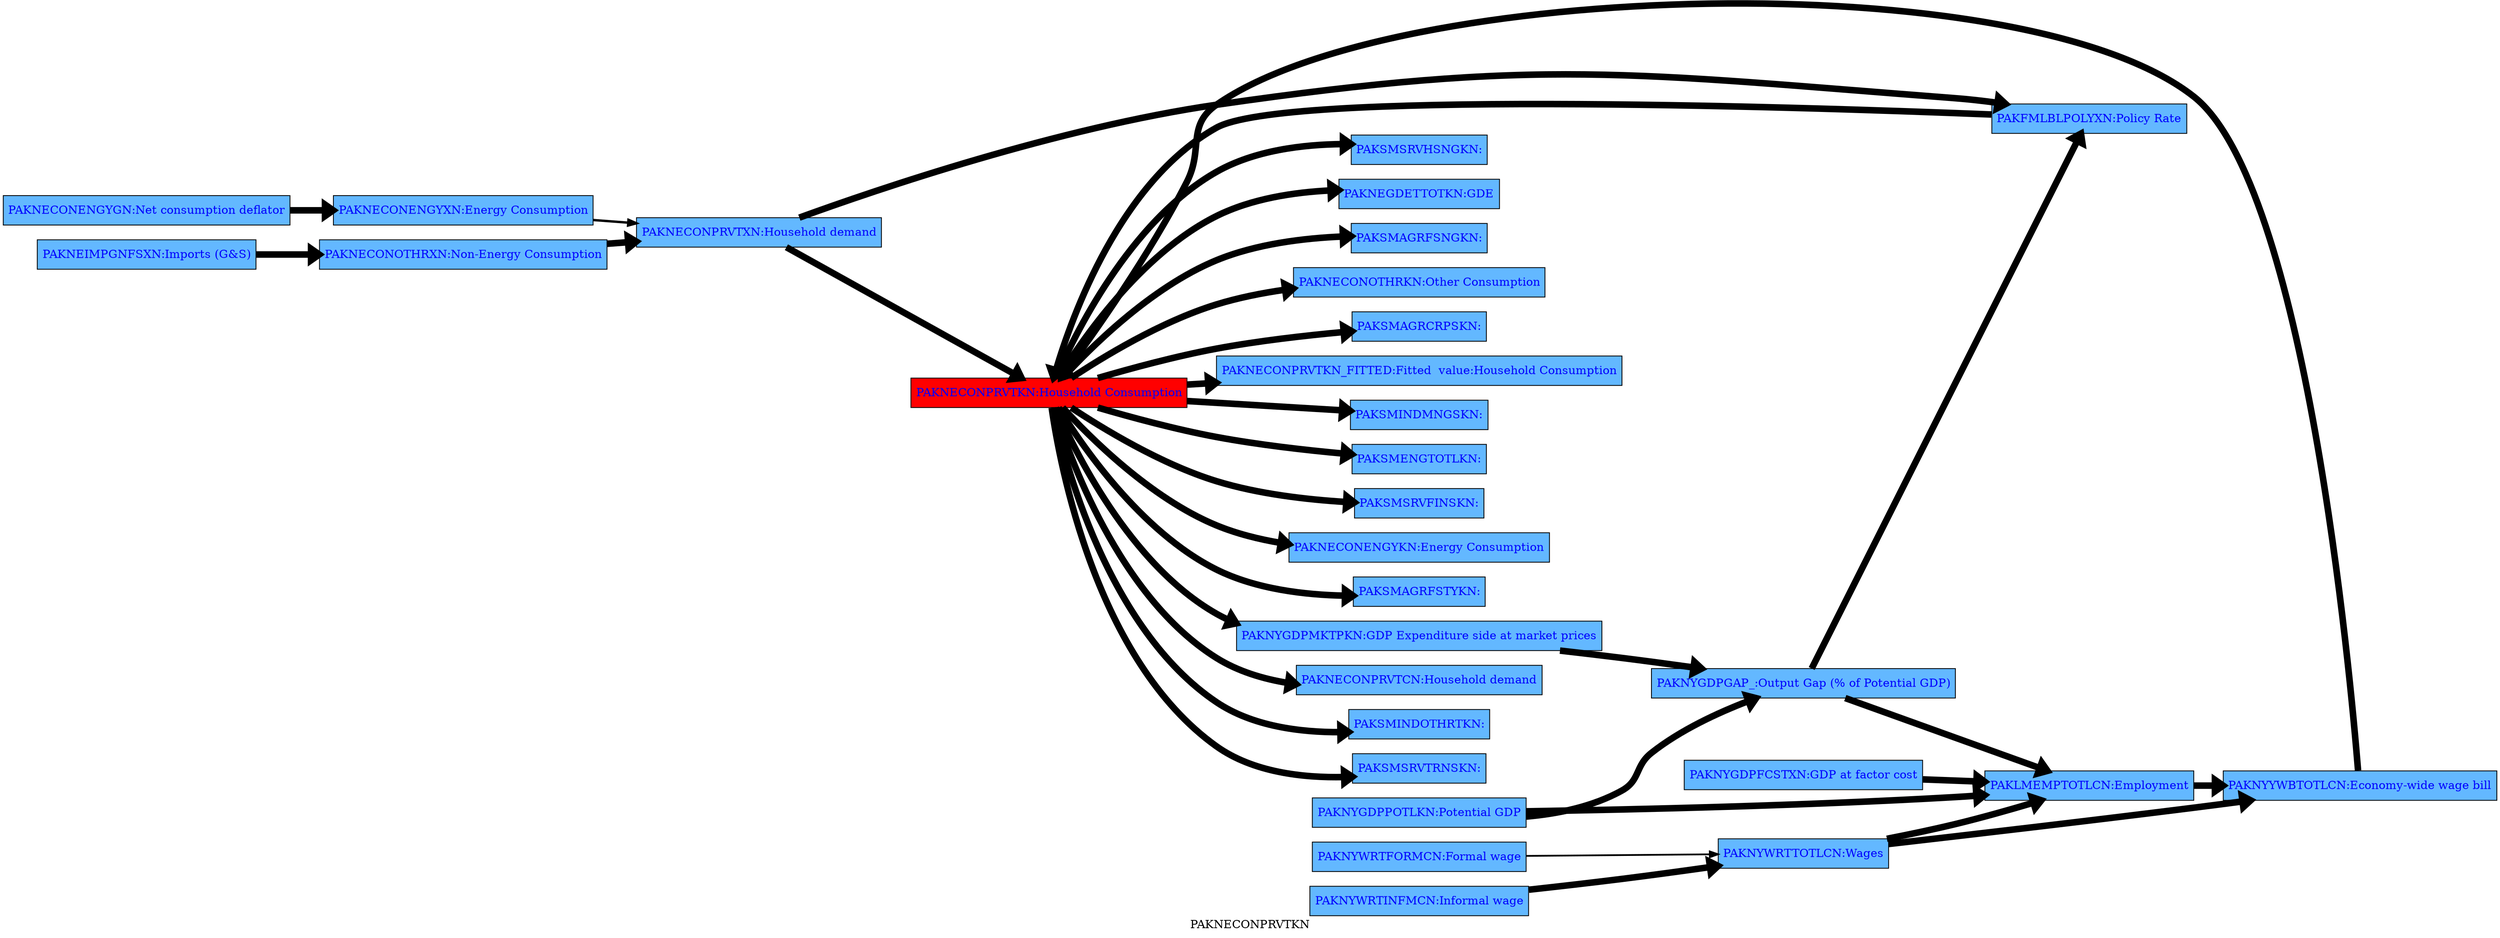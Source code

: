 digraph TD { rankdir ="LR" 
{node  [margin=0.025 fontcolor=blue style=filled ] 
 "PAKSMSRVHSNGKN" [ shape=box fillcolor= steelblue1 tooltip="PAKSMSRVHSNGKN&#10;FRML  &lt;&gt; PAKSMSRVHSNGKN = ((1+0.782809577554843)*(0.0647364660896117*PAKNECONPRVTKN+0*PAKNECONGOVTKN+0.00605333595533851*PAKNEGDIFTOTKN+0.03048358523237*PAKNEEXPGNFSKN+0*PAKNEGDISTKBKN)-0.0244768173208691*PAKNEIMPGNFSKN-0.0684093628903126*PAKNYTAXNINDKN-0)/(1+0.150771193398883) &#36;"  margin=0.025 fontcolor=blue style = filled  label=<<TABLE BORDER='0' CELLBORDER = '0' style = "filled"  > <TR><TD tooltip="PAKSMSRVHSNGKN&#10;FRML  &lt;&gt; PAKSMSRVHSNGKN = ((1+0.782809577554843)*(0.0647364660896117*PAKNECONPRVTKN+0*PAKNECONGOVTKN+0.00605333595533851*PAKNEGDIFTOTKN+0.03048358523237*PAKNEEXPGNFSKN+0*PAKNEGDISTKBKN)-0.0244768173208691*PAKNEIMPGNFSKN-0.0684093628903126*PAKNYTAXNINDKN-0)/(1+0.150771193398883) &#36;">PAKSMSRVHSNGKN:</TD></TR> </TABLE>> ]
"PAKNEGDETTOTKN" [ shape=box fillcolor= steelblue1 tooltip="GDE&#10;FRML  &lt;&gt; PAKNEGDETTOTKN = (PAKNECONPRVTKN+PAKNECONGOVTKN+PAKNEGDIFTOTKN+PAKNEGDISTKBKN+PAKNYGDPDISCKN) &#36;"  margin=0.025 fontcolor=blue style = filled  label=<<TABLE BORDER='0' CELLBORDER = '0' style = "filled"  > <TR><TD tooltip="GDE&#10;FRML  &lt;&gt; PAKNEGDETTOTKN = (PAKNECONPRVTKN+PAKNECONGOVTKN+PAKNEGDIFTOTKN+PAKNEGDISTKBKN+PAKNYGDPDISCKN) &#36;">PAKNEGDETTOTKN:GDE</TD></TR> </TABLE>> ]
"PAKNYWRTFORMCN" [ shape=box fillcolor= steelblue1 tooltip="Formal wage&#10;FRML &lt;Z,EXO&gt; PAKNYWRTFORMCN = (PAKNYWRTFORMCN(-1)*EXP(-PAKNYWRTFORMCN_A+ (-0.120164450250183-0.3*(LOG(PAKNYWRTFORMCN(-1))-LOG(PAKNYGDPFCSTXN(-1))-LOG(PAKNYGDPPOTLKN(-1)/PAKLMEMPSTRLCN(-1)))+0.2*((LOG(PAKNYWRTFORMCN(-1)))-(LOG(PAKNYWRTFORMCN(-2))))+(1-0.2)*(0.5*((LOG(PAKNYGDPFCSTXN(-1)))-(LOG(PAKNYGDPFCSTXN(-2))))+0.5*(PAKINFLEXPT/100)+((LOG(PAKNYGDPMKTPKN/PAKLMEMPSTRLCN))-(LOG(PAKNYGDPMKTPKN(-1)/PAKLMEMPSTRLCN(-1)))))-0.2*(PAKLMUNRTOTLCN-PAKLMUNRSTRLCN)/100+0.15233813938029*DURING_2000-0.183411483907703*DURING_2001) )) * (1-PAKNYWRTFORMCN_D)+ PAKNYWRTFORMCN_X*PAKNYWRTFORMCN_D  &#36;"  margin=0.025 fontcolor=blue style = filled  label=<<TABLE BORDER='0' CELLBORDER = '0' style = "filled"  > <TR><TD tooltip="Formal wage&#10;FRML &lt;Z,EXO&gt; PAKNYWRTFORMCN = (PAKNYWRTFORMCN(-1)*EXP(-PAKNYWRTFORMCN_A+ (-0.120164450250183-0.3*(LOG(PAKNYWRTFORMCN(-1))-LOG(PAKNYGDPFCSTXN(-1))-LOG(PAKNYGDPPOTLKN(-1)/PAKLMEMPSTRLCN(-1)))+0.2*((LOG(PAKNYWRTFORMCN(-1)))-(LOG(PAKNYWRTFORMCN(-2))))+(1-0.2)*(0.5*((LOG(PAKNYGDPFCSTXN(-1)))-(LOG(PAKNYGDPFCSTXN(-2))))+0.5*(PAKINFLEXPT/100)+((LOG(PAKNYGDPMKTPKN/PAKLMEMPSTRLCN))-(LOG(PAKNYGDPMKTPKN(-1)/PAKLMEMPSTRLCN(-1)))))-0.2*(PAKLMUNRTOTLCN-PAKLMUNRSTRLCN)/100+0.15233813938029*DURING_2000-0.183411483907703*DURING_2001) )) * (1-PAKNYWRTFORMCN_D)+ PAKNYWRTFORMCN_X*PAKNYWRTFORMCN_D  &#36;">PAKNYWRTFORMCN:Formal wage</TD></TR> </TABLE>> ]
"PAKNEIMPGNFSXN" [ shape=box fillcolor= steelblue1 tooltip="Imports (G&#38;S)&#10;FRML  &lt;&gt; PAKNEIMPGNFSXN = ((PAKNEIMPENGYSH**PAKCESENGYIMPT)*PAKNVENGNIMPXN**(1-PAKCESENGYIMPT)+(PAKNEIMPOTHRSH**PAKCESENGYIMPT)*PAKNEIMPGSNEXN**(1-PAKCESENGYIMPT))**(1/(1-PAKCESENGYIMPT)) &#36;"  margin=0.025 fontcolor=blue style = filled  label=<<TABLE BORDER='0' CELLBORDER = '0' style = "filled"  > <TR><TD tooltip="Imports (G&#38;S)&#10;FRML  &lt;&gt; PAKNEIMPGNFSXN = ((PAKNEIMPENGYSH**PAKCESENGYIMPT)*PAKNVENGNIMPXN**(1-PAKCESENGYIMPT)+(PAKNEIMPOTHRSH**PAKCESENGYIMPT)*PAKNEIMPGSNEXN**(1-PAKCESENGYIMPT))**(1/(1-PAKCESENGYIMPT)) &#36;">PAKNEIMPGNFSXN:Imports (G&#38;S)</TD></TR> </TABLE>> ]
"PAKSMAGRFSNGKN" [ shape=box fillcolor= steelblue1 tooltip="PAKSMAGRFSNGKN&#10;FRML  &lt;&gt; PAKSMAGRFSNGKN = ((1+1.92407325889309)*(0.00246195499563977*PAKNECONPRVTKN+0*PAKNECONGOVTKN+0*PAKNEGDIFTOTKN+0.00130433854799597*PAKNEEXPGNFSKN+0.00497657560072267*PAKNEGDISTKBKN)-1.14989260682794E-05*PAKNEIMPGNFSKN-2.46467171367829E-07*PAKNYTAXNINDKN-26993)/(1+0.506095544048804) &#36;"  margin=0.025 fontcolor=blue style = filled  label=<<TABLE BORDER='0' CELLBORDER = '0' style = "filled"  > <TR><TD tooltip="PAKSMAGRFSNGKN&#10;FRML  &lt;&gt; PAKSMAGRFSNGKN = ((1+1.92407325889309)*(0.00246195499563977*PAKNECONPRVTKN+0*PAKNECONGOVTKN+0*PAKNEGDIFTOTKN+0.00130433854799597*PAKNEEXPGNFSKN+0.00497657560072267*PAKNEGDISTKBKN)-1.14989260682794E-05*PAKNEIMPGNFSKN-2.46467171367829E-07*PAKNYTAXNINDKN-26993)/(1+0.506095544048804) &#36;">PAKSMAGRFSNGKN:</TD></TR> </TABLE>> ]
"PAKNECONOTHRKN" [ shape=box fillcolor= steelblue1 tooltip="Other Consumption&#10;FRML  &lt;&gt; PAKNECONOTHRKN = PAKNECONOTHRSH**(PAKCESENGYCON)*(PAKNECONPRVTKN*(PAKNECONPRVTXN/PAKNECONOTHRXN)**(PAKCESENGYCON)) &#36;"  margin=0.025 fontcolor=blue style = filled  label=<<TABLE BORDER='0' CELLBORDER = '0' style = "filled"  > <TR><TD tooltip="Other Consumption&#10;FRML  &lt;&gt; PAKNECONOTHRKN = PAKNECONOTHRSH**(PAKCESENGYCON)*(PAKNECONPRVTKN*(PAKNECONPRVTXN/PAKNECONOTHRXN)**(PAKCESENGYCON)) &#36;">PAKNECONOTHRKN:Other Consumption</TD></TR> </TABLE>> ]
"PAKSMAGRCRPSKN" [ shape=box fillcolor= steelblue1 tooltip="PAKSMAGRCRPSKN&#10;FRML  &lt;&gt; PAKSMAGRCRPSKN = ((1+2.09928590574241)*(0.144287620838506*PAKNECONPRVTKN+0*PAKNECONGOVTKN+0*PAKNEGDIFTOTKN+0.0572678299039023*PAKNEEXPGNFSKN+0.267381669083985*PAKNEGDISTKBKN)-0.0736247088197363*PAKNEIMPGNFSKN-0.0407034395686347*PAKNYTAXNINDKN-906311)/(1+0.396041694659877) &#36;"  margin=0.025 fontcolor=blue style = filled  label=<<TABLE BORDER='0' CELLBORDER = '0' style = "filled"  > <TR><TD tooltip="PAKSMAGRCRPSKN&#10;FRML  &lt;&gt; PAKSMAGRCRPSKN = ((1+2.09928590574241)*(0.144287620838506*PAKNECONPRVTKN+0*PAKNECONGOVTKN+0*PAKNEGDIFTOTKN+0.0572678299039023*PAKNEEXPGNFSKN+0.267381669083985*PAKNEGDISTKBKN)-0.0736247088197363*PAKNEIMPGNFSKN-0.0407034395686347*PAKNYTAXNINDKN-906311)/(1+0.396041694659877) &#36;">PAKSMAGRCRPSKN:</TD></TR> </TABLE>> ]
"PAKNECONPRVTKN_FITTED" [ shape=box fillcolor= steelblue1 tooltip="Fitted  value:Household Consumption&#10;FRML &lt;FIT&gt; PAKNECONPRVTKN_FITTED = PAKNECONPRVTKN(-1)*EXP( (-0.2*(LOG(PAKNECONPRVTKN(-1))-LOG((PAKNYYWBTOTLCN(-1)*(1-PAKGGREVDRCTXN(-1)/100))/PAKNECONPRVTXN(-1)))+1*((LOG((PAKNYYWBTOTLCN*(1-PAKGGREVDRCTXN/100))/PAKNECONPRVTXN))-(LOG((PAKNYYWBTOTLCN(-1)*(1-PAKGGREVDRCTXN(-1)/100))/PAKNECONPRVTXN(-1))))+0.0303228629698929+0.0163839011059956*DURING_2010-0.3*(PAKFMLBLPOLYXN/100-((LOG(PAKNECONPRVTXN))-(LOG(PAKNECONPRVTXN(-1)))))) ) &#36;"  margin=0.025 fontcolor=blue style = filled  label=<<TABLE BORDER='0' CELLBORDER = '0' style = "filled"  > <TR><TD tooltip="Fitted  value:Household Consumption&#10;FRML &lt;FIT&gt; PAKNECONPRVTKN_FITTED = PAKNECONPRVTKN(-1)*EXP( (-0.2*(LOG(PAKNECONPRVTKN(-1))-LOG((PAKNYYWBTOTLCN(-1)*(1-PAKGGREVDRCTXN(-1)/100))/PAKNECONPRVTXN(-1)))+1*((LOG((PAKNYYWBTOTLCN*(1-PAKGGREVDRCTXN/100))/PAKNECONPRVTXN))-(LOG((PAKNYYWBTOTLCN(-1)*(1-PAKGGREVDRCTXN(-1)/100))/PAKNECONPRVTXN(-1))))+0.0303228629698929+0.0163839011059956*DURING_2010-0.3*(PAKFMLBLPOLYXN/100-((LOG(PAKNECONPRVTXN))-(LOG(PAKNECONPRVTXN(-1)))))) ) &#36;">PAKNECONPRVTKN_FITTED:Fitted  value:Household Consumption</TD></TR> </TABLE>> ]
"PAKSMINDMNGSKN" [ shape=box fillcolor= steelblue1 tooltip="PAKSMINDMNGSKN&#10;FRML  &lt;&gt; PAKSMINDMNGSKN = ((1+6.96158341862144)*(0.0132800565666619*PAKNECONPRVTKN+0*PAKNECONGOVTKN+0*PAKNEGDIFTOTKN+0.00704674623894759*PAKNEEXPGNFSKN+0.024122890632682*PAKNEGDISTKBKN)-0.134221966110302*PAKNEIMPGNFSKN-0.500981557895139*PAKNYTAXNINDKN-123652.869264758)/(1+0.200800622280983) &#36;"  margin=0.025 fontcolor=blue style = filled  label=<<TABLE BORDER='0' CELLBORDER = '0' style = "filled"  > <TR><TD tooltip="PAKSMINDMNGSKN&#10;FRML  &lt;&gt; PAKSMINDMNGSKN = ((1+6.96158341862144)*(0.0132800565666619*PAKNECONPRVTKN+0*PAKNECONGOVTKN+0*PAKNEGDIFTOTKN+0.00704674623894759*PAKNEEXPGNFSKN+0.024122890632682*PAKNEGDISTKBKN)-0.134221966110302*PAKNEIMPGNFSKN-0.500981557895139*PAKNYTAXNINDKN-123652.869264758)/(1+0.200800622280983) &#36;">PAKSMINDMNGSKN:</TD></TR> </TABLE>> ]
"PAKSMENGTOTLKN" [ shape=box fillcolor= steelblue1 tooltip="PAKSMENGTOTLKN&#10;FRML  &lt;&gt; PAKSMENGTOTLKN = ((1+1.65868473220397)*(0.0775261497897936*PAKNECONPRVTKN+0*PAKNECONGOVTKN+0*PAKNEGDIFTOTKN+0.0217448978257548*PAKNEEXPGNFSKN+0.0458991644104248*PAKNEGDISTKBKN)-0.11894699850705*PAKNEIMPGNFSKN--0.50579180838529*PAKNYTAXNINDKN-0)/(1+5.65663938581514) &#36;"  margin=0.025 fontcolor=blue style = filled  label=<<TABLE BORDER='0' CELLBORDER = '0' style = "filled"  > <TR><TD tooltip="PAKSMENGTOTLKN&#10;FRML  &lt;&gt; PAKSMENGTOTLKN = ((1+1.65868473220397)*(0.0775261497897936*PAKNECONPRVTKN+0*PAKNECONGOVTKN+0*PAKNEGDIFTOTKN+0.0217448978257548*PAKNEEXPGNFSKN+0.0458991644104248*PAKNEGDISTKBKN)-0.11894699850705*PAKNEIMPGNFSKN--0.50579180838529*PAKNYTAXNINDKN-0)/(1+5.65663938581514) &#36;">PAKSMENGTOTLKN:</TD></TR> </TABLE>> ]
"PAKNYYWBTOTLCN" [ shape=box fillcolor= steelblue1 tooltip="Economy-wide wage bill&#10;FRML  &lt;&gt; PAKNYYWBTOTLCN = PAKNYWRTTOTLCN*PAKLMEMPTOTLCN &#36;"  margin=0.025 fontcolor=blue style = filled  label=<<TABLE BORDER='0' CELLBORDER = '0' style = "filled"  > <TR><TD tooltip="Economy-wide wage bill&#10;FRML  &lt;&gt; PAKNYYWBTOTLCN = PAKNYWRTTOTLCN*PAKLMEMPTOTLCN &#36;">PAKNYYWBTOTLCN:Economy-wide wage bill</TD></TR> </TABLE>> ]
"PAKNYGDPFCSTXN" [ shape=box fillcolor= steelblue1 tooltip="GDP at factor cost&#10;FRML &lt;Z,EXO&gt; PAKNYGDPFCSTXN = (PAKNYGDPFCSTXN(-1)*EXP(-PAKNYGDPFCSTXN_A+ (0.6*((LOG(PAKNYGDPFCSTXN(-1)))-(LOG(PAKNYGDPFCSTXN(-2))))+(1-0.6)*(0.7*PAKINFLEXPT/100+(1-0.7)*((LOG(PAKPSTAR(-1)))-(LOG(PAKPSTAR(-2)))))+0.25*PAKNYGDPGAP_/100+0.262461811660072*DURING_2000-0.205776950553378*DURING_2001) )) * (1-PAKNYGDPFCSTXN_D)+ PAKNYGDPFCSTXN_X*PAKNYGDPFCSTXN_D  &#36;"  margin=0.025 fontcolor=blue style = filled  label=<<TABLE BORDER='0' CELLBORDER = '0' style = "filled"  > <TR><TD tooltip="GDP at factor cost&#10;FRML &lt;Z,EXO&gt; PAKNYGDPFCSTXN = (PAKNYGDPFCSTXN(-1)*EXP(-PAKNYGDPFCSTXN_A+ (0.6*((LOG(PAKNYGDPFCSTXN(-1)))-(LOG(PAKNYGDPFCSTXN(-2))))+(1-0.6)*(0.7*PAKINFLEXPT/100+(1-0.7)*((LOG(PAKPSTAR(-1)))-(LOG(PAKPSTAR(-2)))))+0.25*PAKNYGDPGAP_/100+0.262461811660072*DURING_2000-0.205776950553378*DURING_2001) )) * (1-PAKNYGDPFCSTXN_D)+ PAKNYGDPFCSTXN_X*PAKNYGDPFCSTXN_D  &#36;">PAKNYGDPFCSTXN:GDP at factor cost</TD></TR> </TABLE>> ]
"PAKFMLBLPOLYXN" [ shape=box fillcolor= steelblue1 tooltip="Policy Rate&#10;FRML &lt;Z,EXO&gt; PAKFMLBLPOLYXN = (-100*PAKFMLBLPOLYXN_A+100* (0.905129162122953*PAKFMLBLPOLYXN(-1)/100+(1-0.905129162122953)*(PAKMPPOLNATRXN/100+1.2*(((LOG(PAKNECONPRVTXN))-(LOG(PAKNECONPRVTXN(-1))))-PAKINFLEXPT/100)+0.5*PAKNYGDPGAP_/100)) ) * (1-PAKFMLBLPOLYXN_D)+ PAKFMLBLPOLYXN_X*PAKFMLBLPOLYXN_D  &#36;"  margin=0.025 fontcolor=blue style = filled  label=<<TABLE BORDER='0' CELLBORDER = '0' style = "filled"  > <TR><TD tooltip="Policy Rate&#10;FRML &lt;Z,EXO&gt; PAKFMLBLPOLYXN = (-100*PAKFMLBLPOLYXN_A+100* (0.905129162122953*PAKFMLBLPOLYXN(-1)/100+(1-0.905129162122953)*(PAKMPPOLNATRXN/100+1.2*(((LOG(PAKNECONPRVTXN))-(LOG(PAKNECONPRVTXN(-1))))-PAKINFLEXPT/100)+0.5*PAKNYGDPGAP_/100)) ) * (1-PAKFMLBLPOLYXN_D)+ PAKFMLBLPOLYXN_X*PAKFMLBLPOLYXN_D  &#36;">PAKFMLBLPOLYXN:Policy Rate</TD></TR> </TABLE>> ]
"PAKNECONENGYXN" [ shape=box fillcolor= steelblue1 tooltip="Energy Consumption&#10;FRML &lt;Z,EXO&gt; PAKNECONENGYXN = (PAKNECONENGYXN(-1)*EXP(-PAKNECONENGYXN_A+ (((LOG(PAKNECONENGYGN))-(LOG(PAKNECONENGYGN(-1))))+0.0550557534575806*DUMH) )) * (1-PAKNECONENGYXN_D)+ PAKNECONENGYXN_X*PAKNECONENGYXN_D  &#36;"  margin=0.025 fontcolor=blue style = filled  label=<<TABLE BORDER='0' CELLBORDER = '0' style = "filled"  > <TR><TD tooltip="Energy Consumption&#10;FRML &lt;Z,EXO&gt; PAKNECONENGYXN = (PAKNECONENGYXN(-1)*EXP(-PAKNECONENGYXN_A+ (((LOG(PAKNECONENGYGN))-(LOG(PAKNECONENGYGN(-1))))+0.0550557534575806*DUMH) )) * (1-PAKNECONENGYXN_D)+ PAKNECONENGYXN_X*PAKNECONENGYXN_D  &#36;">PAKNECONENGYXN:Energy Consumption</TD></TR> </TABLE>> ]
"PAKNECONOTHRXN" [ shape=box fillcolor= steelblue1 tooltip="Non-Energy Consumption&#10;FRML &lt;Z,EXO&gt; PAKNECONOTHRXN = (PAKNECONOTHRXN(-1)*EXP(-PAKNECONOTHRXN_A+ (0.598859116610832*((LOG(PAKNYGDPFCSTXN))-(LOG(PAKNYGDPFCSTXN(-1))))+((PAKGGREVGNFSXN/100)-(PAKGGREVGNFSXN(-1)/100))+(1-0.598859116610832)*((LOG(PAKNEIMPGNFSXN))-(LOG(PAKNEIMPGNFSXN(-1))))+0.2*PAKNYGDPGAP_/100) )) * (1-PAKNECONOTHRXN_D)+ PAKNECONOTHRXN_X*PAKNECONOTHRXN_D  &#36;"  margin=0.025 fontcolor=blue style = filled  label=<<TABLE BORDER='0' CELLBORDER = '0' style = "filled"  > <TR><TD tooltip="Non-Energy Consumption&#10;FRML &lt;Z,EXO&gt; PAKNECONOTHRXN = (PAKNECONOTHRXN(-1)*EXP(-PAKNECONOTHRXN_A+ (0.598859116610832*((LOG(PAKNYGDPFCSTXN))-(LOG(PAKNYGDPFCSTXN(-1))))+((PAKGGREVGNFSXN/100)-(PAKGGREVGNFSXN(-1)/100))+(1-0.598859116610832)*((LOG(PAKNEIMPGNFSXN))-(LOG(PAKNEIMPGNFSXN(-1))))+0.2*PAKNYGDPGAP_/100) )) * (1-PAKNECONOTHRXN_D)+ PAKNECONOTHRXN_X*PAKNECONOTHRXN_D  &#36;">PAKNECONOTHRXN:Non-Energy Consumption</TD></TR> </TABLE>> ]
"PAKNECONPRVTKN" [ shape=box fillcolor= red tooltip="Household Consumption&#10;FRML &lt;Z,EXO&gt; PAKNECONPRVTKN = (PAKNECONPRVTKN(-1)*EXP(-PAKNECONPRVTKN_A+ (-0.2*(LOG(PAKNECONPRVTKN(-1))-LOG((PAKNYYWBTOTLCN(-1)*(1-PAKGGREVDRCTXN(-1)/100))/PAKNECONPRVTXN(-1)))+1*((LOG((PAKNYYWBTOTLCN*(1-PAKGGREVDRCTXN/100))/PAKNECONPRVTXN))-(LOG((PAKNYYWBTOTLCN(-1)*(1-PAKGGREVDRCTXN(-1)/100))/PAKNECONPRVTXN(-1))))+0.0303228629698929+0.0163839011059956*DURING_2010-0.3*(PAKFMLBLPOLYXN/100-((LOG(PAKNECONPRVTXN))-(LOG(PAKNECONPRVTXN(-1)))))) )) * (1-PAKNECONPRVTKN_D)+ PAKNECONPRVTKN_X*PAKNECONPRVTKN_D  &#36;"  margin=0.025 fontcolor=blue style = filled  label=<<TABLE BORDER='0' CELLBORDER = '0' style = "filled"  > <TR><TD tooltip="Household Consumption&#10;FRML &lt;Z,EXO&gt; PAKNECONPRVTKN = (PAKNECONPRVTKN(-1)*EXP(-PAKNECONPRVTKN_A+ (-0.2*(LOG(PAKNECONPRVTKN(-1))-LOG((PAKNYYWBTOTLCN(-1)*(1-PAKGGREVDRCTXN(-1)/100))/PAKNECONPRVTXN(-1)))+1*((LOG((PAKNYYWBTOTLCN*(1-PAKGGREVDRCTXN/100))/PAKNECONPRVTXN))-(LOG((PAKNYYWBTOTLCN(-1)*(1-PAKGGREVDRCTXN(-1)/100))/PAKNECONPRVTXN(-1))))+0.0303228629698929+0.0163839011059956*DURING_2010-0.3*(PAKFMLBLPOLYXN/100-((LOG(PAKNECONPRVTXN))-(LOG(PAKNECONPRVTXN(-1)))))) )) * (1-PAKNECONPRVTKN_D)+ PAKNECONPRVTKN_X*PAKNECONPRVTKN_D  &#36;">PAKNECONPRVTKN:Household Consumption</TD></TR> </TABLE>> ]
"PAKSMSRVFINSKN" [ shape=box fillcolor= steelblue1 tooltip="PAKSMSRVFINSKN&#10;FRML  &lt;&gt; PAKSMSRVFINSKN = ((1+1.04148314760779)*(0.0520379651885469*PAKNECONPRVTKN+0*PAKNECONGOVTKN+0*PAKNEGDIFTOTKN+0.00879145012359898*PAKNEEXPGNFSKN+0*PAKNEGDISTKBKN)-0.00594416979264236*PAKNEIMPGNFSKN-0.000103762679145856*PAKNYTAXNINDKN-0)/(1+0.24687745523084) &#36;"  margin=0.025 fontcolor=blue style = filled  label=<<TABLE BORDER='0' CELLBORDER = '0' style = "filled"  > <TR><TD tooltip="PAKSMSRVFINSKN&#10;FRML  &lt;&gt; PAKSMSRVFINSKN = ((1+1.04148314760779)*(0.0520379651885469*PAKNECONPRVTKN+0*PAKNECONGOVTKN+0*PAKNEGDIFTOTKN+0.00879145012359898*PAKNEEXPGNFSKN+0*PAKNEGDISTKBKN)-0.00594416979264236*PAKNEIMPGNFSKN-0.000103762679145856*PAKNYTAXNINDKN-0)/(1+0.24687745523084) &#36;">PAKSMSRVFINSKN:</TD></TR> </TABLE>> ]
"PAKNYWRTINFMCN" [ shape=box fillcolor= steelblue1 tooltip="Informal wage&#10;FRML &lt;Z,EXO&gt; PAKNYWRTINFMCN = (PAKNYWRTINFMCN(-1)*EXP(-PAKNYWRTINFMCN_A+ (-0.122614247140616-0.3*(LOG(PAKNYWRTINFMCN(-1))-LOG(PAKNYGDPFCSTXN(-1))-LOG(PAKNYGDPPOTLKN(-1)/PAKLMEMPSTRLCN(-1)))+0.2*((LOG(PAKNYWRTINFMCN(-1)))-(LOG(PAKNYWRTINFMCN(-2))))+(1-0.2)*(0.5*((LOG(PAKNYGDPFCSTXN(-1)))-(LOG(PAKNYGDPFCSTXN(-2))))+0.5*(PAKINFLEXPT/100)+((LOG(PAKNYGDPMKTPKN/PAKLMEMPSTRLCN))-(LOG(PAKNYGDPMKTPKN(-1)/PAKLMEMPSTRLCN(-1)))))-0.2*(PAKLMUNRTOTLCN-PAKLMUNRSTRLCN)/100+0.15347529018182*DURING_2000-0.183372342445734*DURING_2001) )) * (1-PAKNYWRTINFMCN_D)+ PAKNYWRTINFMCN_X*PAKNYWRTINFMCN_D  &#36;"  margin=0.025 fontcolor=blue style = filled  label=<<TABLE BORDER='0' CELLBORDER = '0' style = "filled"  > <TR><TD tooltip="Informal wage&#10;FRML &lt;Z,EXO&gt; PAKNYWRTINFMCN = (PAKNYWRTINFMCN(-1)*EXP(-PAKNYWRTINFMCN_A+ (-0.122614247140616-0.3*(LOG(PAKNYWRTINFMCN(-1))-LOG(PAKNYGDPFCSTXN(-1))-LOG(PAKNYGDPPOTLKN(-1)/PAKLMEMPSTRLCN(-1)))+0.2*((LOG(PAKNYWRTINFMCN(-1)))-(LOG(PAKNYWRTINFMCN(-2))))+(1-0.2)*(0.5*((LOG(PAKNYGDPFCSTXN(-1)))-(LOG(PAKNYGDPFCSTXN(-2))))+0.5*(PAKINFLEXPT/100)+((LOG(PAKNYGDPMKTPKN/PAKLMEMPSTRLCN))-(LOG(PAKNYGDPMKTPKN(-1)/PAKLMEMPSTRLCN(-1)))))-0.2*(PAKLMUNRTOTLCN-PAKLMUNRSTRLCN)/100+0.15347529018182*DURING_2000-0.183372342445734*DURING_2001) )) * (1-PAKNYWRTINFMCN_D)+ PAKNYWRTINFMCN_X*PAKNYWRTINFMCN_D  &#36;">PAKNYWRTINFMCN:Informal wage</TD></TR> </TABLE>> ]
"PAKNECONENGYKN" [ shape=box fillcolor= steelblue1 tooltip="Energy Consumption&#10;FRML  &lt;&gt; PAKNECONENGYKN = PAKNECONENGYSH**(PAKCESENGYCON)*(PAKNECONPRVTKN*(PAKNECONPRVTXN/PAKNECONENGYXN)**(PAKCESENGYCON)) &#36;"  margin=0.025 fontcolor=blue style = filled  label=<<TABLE BORDER='0' CELLBORDER = '0' style = "filled"  > <TR><TD tooltip="Energy Consumption&#10;FRML  &lt;&gt; PAKNECONENGYKN = PAKNECONENGYSH**(PAKCESENGYCON)*(PAKNECONPRVTKN*(PAKNECONPRVTXN/PAKNECONENGYXN)**(PAKCESENGYCON)) &#36;">PAKNECONENGYKN:Energy Consumption</TD></TR> </TABLE>> ]
"PAKNYGDPGAP_" [ shape=box fillcolor= steelblue1 tooltip="Output Gap (% of Potential GDP)&#10;FRML  &lt;&gt; PAKNYGDPGAP_ = ((PAKNYGDPMKTPKN/PAKNYGDPPOTLKN-1)*100) &#36;"  margin=0.025 fontcolor=blue style = filled  label=<<TABLE BORDER='0' CELLBORDER = '0' style = "filled"  > <TR><TD tooltip="Output Gap (% of Potential GDP)&#10;FRML  &lt;&gt; PAKNYGDPGAP_ = ((PAKNYGDPMKTPKN/PAKNYGDPPOTLKN-1)*100) &#36;">PAKNYGDPGAP_:Output Gap (% of Potential GDP)</TD></TR> </TABLE>> ]
"PAKSMAGRFSTYKN" [ shape=box fillcolor= steelblue1 tooltip="PAKSMAGRFSTYKN&#10;FRML  &lt;&gt; PAKSMAGRFSTYKN = ((1+0.195965019358753)*(0.010131919293849*PAKNECONPRVTKN+0*PAKNECONGOVTKN+0*PAKNEGDIFTOTKN+0.000136733767007103*PAKNEEXPGNFSKN+0.0199955288980741*PAKNEGDISTKBKN)-0.00076829563200478*PAKNEIMPGNFSKN-0.00172030587371022*PAKNYTAXNINDKN-65421)/(1+0.319587584852584) &#36;"  margin=0.025 fontcolor=blue style = filled  label=<<TABLE BORDER='0' CELLBORDER = '0' style = "filled"  > <TR><TD tooltip="PAKSMAGRFSTYKN&#10;FRML  &lt;&gt; PAKSMAGRFSTYKN = ((1+0.195965019358753)*(0.010131919293849*PAKNECONPRVTKN+0*PAKNECONGOVTKN+0*PAKNEGDIFTOTKN+0.000136733767007103*PAKNEEXPGNFSKN+0.0199955288980741*PAKNEGDISTKBKN)-0.00076829563200478*PAKNEIMPGNFSKN-0.00172030587371022*PAKNYTAXNINDKN-65421)/(1+0.319587584852584) &#36;">PAKSMAGRFSTYKN:</TD></TR> </TABLE>> ]
"PAKNYGDPMKTPKN" [ shape=box fillcolor= steelblue1 tooltip="GDP Expenditure side at market prices&#10;FRML  &lt;&gt; PAKNYGDPMKTPKN = PAKNECONPRVTKN+PAKNECONGOVTKN+PAKNEGDIFTOTKN+PAKNEGDISTKBKN+PAKNEEXPGNFSKN-PAKNEIMPGNFSKN+PAKNYGDPDISCKN+PAKADAP*PAKDISPREPKN &#36;"  margin=0.025 fontcolor=blue style = filled  label=<<TABLE BORDER='0' CELLBORDER = '0' style = "filled"  > <TR><TD tooltip="GDP Expenditure side at market prices&#10;FRML  &lt;&gt; PAKNYGDPMKTPKN = PAKNECONPRVTKN+PAKNECONGOVTKN+PAKNEGDIFTOTKN+PAKNEGDISTKBKN+PAKNEEXPGNFSKN-PAKNEIMPGNFSKN+PAKNYGDPDISCKN+PAKADAP*PAKDISPREPKN &#36;">PAKNYGDPMKTPKN:GDP Expenditure side at market prices</TD></TR> </TABLE>> ]
"PAKNECONPRVTCN" [ shape=box fillcolor= steelblue1 tooltip="Household demand&#10;FRML  &lt;&gt; PAKNECONPRVTCN = PAKNECONPRVTKN*PAKNECONPRVTXN &#36;"  margin=0.025 fontcolor=blue style = filled  label=<<TABLE BORDER='0' CELLBORDER = '0' style = "filled"  > <TR><TD tooltip="Household demand&#10;FRML  &lt;&gt; PAKNECONPRVTCN = PAKNECONPRVTKN*PAKNECONPRVTXN &#36;">PAKNECONPRVTCN:Household demand</TD></TR> </TABLE>> ]
"PAKNYWRTTOTLCN" [ shape=box fillcolor= steelblue1 tooltip="Wages&#10;FRML  &lt;&gt; PAKNYWRTTOTLCN = (PAKNYWBINFMSH**PAKINFCES*(PAKNYWRTINFMCN)**(1-PAKINFCES)+PAKNYWBFORMSH**PAKINFCES*(PAKNYWRTFORMCN*(1+PAKGGREVDRCTXN/100))**(1-PAKINFCES))**(1/(1-PAKINFCES)) &#36;"  margin=0.025 fontcolor=blue style = filled  label=<<TABLE BORDER='0' CELLBORDER = '0' style = "filled"  > <TR><TD tooltip="Wages&#10;FRML  &lt;&gt; PAKNYWRTTOTLCN = (PAKNYWBINFMSH**PAKINFCES*(PAKNYWRTINFMCN)**(1-PAKINFCES)+PAKNYWBFORMSH**PAKINFCES*(PAKNYWRTFORMCN*(1+PAKGGREVDRCTXN/100))**(1-PAKINFCES))**(1/(1-PAKINFCES)) &#36;">PAKNYWRTTOTLCN:Wages</TD></TR> </TABLE>> ]
"PAKSMINDOTHRTKN" [ shape=box fillcolor= steelblue1 tooltip="PAKSMINDOTHRTKN&#10;FRML  &lt;&gt; PAKSMINDOTHRTKN = ((1+0.483473985412524)*(0.40172973397176*PAKNECONPRVTKN+0*PAKNECONGOVTKN+0.560459287907094*PAKNEGDIFTOTKN+0.719299486591763*PAKNEEXPGNFSKN+0.620970563578771*PAKNEGDISTKBKN)-0.606734386430279*PAKNEIMPGNFSKN-0.866045585295928*PAKNYTAXNINDKN-2983275.63714814)/(1+2.46379868577176) &#36;"  margin=0.025 fontcolor=blue style = filled  label=<<TABLE BORDER='0' CELLBORDER = '0' style = "filled"  > <TR><TD tooltip="PAKSMINDOTHRTKN&#10;FRML  &lt;&gt; PAKSMINDOTHRTKN = ((1+0.483473985412524)*(0.40172973397176*PAKNECONPRVTKN+0*PAKNECONGOVTKN+0.560459287907094*PAKNEGDIFTOTKN+0.719299486591763*PAKNEEXPGNFSKN+0.620970563578771*PAKNEGDISTKBKN)-0.606734386430279*PAKNEIMPGNFSKN-0.866045585295928*PAKNYTAXNINDKN-2983275.63714814)/(1+2.46379868577176) &#36;">PAKSMINDOTHRTKN:</TD></TR> </TABLE>> ]
"PAKSMSRVTRNSKN" [ shape=box fillcolor= steelblue1 tooltip="PAKSMSRVTRNSKN&#10;FRML  &lt;&gt; PAKSMSRVTRNSKN = ((1+0.301074862860981)*(0.204687752761289*PAKNECONPRVTKN+0*PAKNECONGOVTKN+0*PAKNEGDIFTOTKN+0.0551862611209703*PAKNEEXPGNFSKN+0*PAKNEGDISTKBKN)--0.0392641863572605*PAKNEIMPGNFSKN-0.0174996684619017*PAKNYTAXNINDKN-0)/(1+1.11680986862739) &#36;"  margin=0.025 fontcolor=blue style = filled  label=<<TABLE BORDER='0' CELLBORDER = '0' style = "filled"  > <TR><TD tooltip="PAKSMSRVTRNSKN&#10;FRML  &lt;&gt; PAKSMSRVTRNSKN = ((1+0.301074862860981)*(0.204687752761289*PAKNECONPRVTKN+0*PAKNECONGOVTKN+0*PAKNEGDIFTOTKN+0.0551862611209703*PAKNEEXPGNFSKN+0*PAKNEGDISTKBKN)--0.0392641863572605*PAKNEIMPGNFSKN-0.0174996684619017*PAKNYTAXNINDKN-0)/(1+1.11680986862739) &#36;">PAKSMSRVTRNSKN:</TD></TR> </TABLE>> ]
"PAKNYGDPPOTLKN" [ shape=box fillcolor= steelblue1 tooltip="Potential GDP&#10;FRML  &lt;&gt; PAKNYGDPPOTLKN = PAKNYGDPTFP*(PAKLMEMPSTRLCN**PAKNYYWBTOTLCN_)*(PAKNEGDIKSTKKN(-1)**(1-PAKNYYWBTOTLCN_)) &#36;"  margin=0.025 fontcolor=blue style = filled  label=<<TABLE BORDER='0' CELLBORDER = '0' style = "filled"  > <TR><TD tooltip="Potential GDP&#10;FRML  &lt;&gt; PAKNYGDPPOTLKN = PAKNYGDPTFP*(PAKLMEMPSTRLCN**PAKNYYWBTOTLCN_)*(PAKNEGDIKSTKKN(-1)**(1-PAKNYYWBTOTLCN_)) &#36;">PAKNYGDPPOTLKN:Potential GDP</TD></TR> </TABLE>> ]
"PAKNECONENGYGN" [ shape=box fillcolor= steelblue1 tooltip="Net consumption deflator&#10;FRML  &lt;&gt; PAKNECONENGYGN = (PAKNVCOLPRODSH**(PAKCESENGYPROD)*(PAKNVCOLPRODGN)**(1-PAKCESENGYPROD)+PAKNVGASPRODSH**(PAKCESENGYPROD)*(PAKNVGASPRODGN)**(1-PAKCESENGYPROD)+PAKNVOILPRODSH**(PAKCESENGYPROD)*(PAKNVOILPRODGN)**(1-PAKCESENGYPROD)+PAKNVRENPRODSH**(PAKCESENGYPROD)*(PAKNVRENPRODXN)**(1-PAKCESENGYPROD))**(1/(1-PAKCESENGYPROD)) &#36;"  margin=0.025 fontcolor=blue style = filled  label=<<TABLE BORDER='0' CELLBORDER = '0' style = "filled"  > <TR><TD tooltip="Net consumption deflator&#10;FRML  &lt;&gt; PAKNECONENGYGN = (PAKNVCOLPRODSH**(PAKCESENGYPROD)*(PAKNVCOLPRODGN)**(1-PAKCESENGYPROD)+PAKNVGASPRODSH**(PAKCESENGYPROD)*(PAKNVGASPRODGN)**(1-PAKCESENGYPROD)+PAKNVOILPRODSH**(PAKCESENGYPROD)*(PAKNVOILPRODGN)**(1-PAKCESENGYPROD)+PAKNVRENPRODSH**(PAKCESENGYPROD)*(PAKNVRENPRODXN)**(1-PAKCESENGYPROD))**(1/(1-PAKCESENGYPROD)) &#36;">PAKNECONENGYGN:Net consumption deflator</TD></TR> </TABLE>> ]
"PAKLMEMPTOTLCN" [ shape=box fillcolor= steelblue1 tooltip="Employment&#10;FRML &lt;Z,EXO&gt; PAKLMEMPTOTLCN = (PAKLMEMPTOTLCN(-1)*EXP(-PAKLMEMPTOTLCN_A+ (-0.345624644563667*(LOG(PAKLMEMPTOTLCN(-1))-LOG(PAKLMEMPSTRLCN(-1)))-0.1*(((LOG(PAKNYWRTTOTLCN/PAKNYGDPFCSTXN))-(LOG(PAKNYWRTTOTLCN(-1)/PAKNYGDPFCSTXN(-1))))-((LOG(PAKNYGDPPOTLKN/PAKLMEMPSTRLCN))-(LOG(PAKNYGDPPOTLKN(-1)/PAKLMEMPSTRLCN(-1)))))-0.0011790007645121+((LOG(PAKLMEMPSTRLCN))-(LOG(PAKLMEMPSTRLCN(-1))))+0.175412878170024*PAKNYGDPGAP_/100+0.0369790799942338*DURING_2010) )) * (1-PAKLMEMPTOTLCN_D)+ PAKLMEMPTOTLCN_X*PAKLMEMPTOTLCN_D  &#36;"  margin=0.025 fontcolor=blue style = filled  label=<<TABLE BORDER='0' CELLBORDER = '0' style = "filled"  > <TR><TD tooltip="Employment&#10;FRML &lt;Z,EXO&gt; PAKLMEMPTOTLCN = (PAKLMEMPTOTLCN(-1)*EXP(-PAKLMEMPTOTLCN_A+ (-0.345624644563667*(LOG(PAKLMEMPTOTLCN(-1))-LOG(PAKLMEMPSTRLCN(-1)))-0.1*(((LOG(PAKNYWRTTOTLCN/PAKNYGDPFCSTXN))-(LOG(PAKNYWRTTOTLCN(-1)/PAKNYGDPFCSTXN(-1))))-((LOG(PAKNYGDPPOTLKN/PAKLMEMPSTRLCN))-(LOG(PAKNYGDPPOTLKN(-1)/PAKLMEMPSTRLCN(-1)))))-0.0011790007645121+((LOG(PAKLMEMPSTRLCN))-(LOG(PAKLMEMPSTRLCN(-1))))+0.175412878170024*PAKNYGDPGAP_/100+0.0369790799942338*DURING_2010) )) * (1-PAKLMEMPTOTLCN_D)+ PAKLMEMPTOTLCN_X*PAKLMEMPTOTLCN_D  &#36;">PAKLMEMPTOTLCN:Employment</TD></TR> </TABLE>> ]
"PAKNECONPRVTXN" [ shape=box fillcolor= steelblue1 tooltip="Household demand&#10;FRML  &lt;&gt; PAKNECONPRVTXN = ((PAKNECONENGYSH**PAKCESENGYCON)*PAKNECONENGYXN**(1-PAKCESENGYCON)+(PAKNECONOTHRSH**PAKCESENGYCON)*PAKNECONOTHRXN**(1-PAKCESENGYCON))**(1/(1-PAKCESENGYCON)) &#36;"  margin=0.025 fontcolor=blue style = filled  label=<<TABLE BORDER='0' CELLBORDER = '0' style = "filled"  > <TR><TD tooltip="Household demand&#10;FRML  &lt;&gt; PAKNECONPRVTXN = ((PAKNECONENGYSH**PAKCESENGYCON)*PAKNECONENGYXN**(1-PAKCESENGYCON)+(PAKNECONOTHRSH**PAKCESENGYCON)*PAKNECONOTHRXN**(1-PAKCESENGYCON))**(1/(1-PAKCESENGYCON)) &#36;">PAKNECONPRVTXN:Household demand</TD></TR> </TABLE>> ] 
} 
"PAKFMLBLPOLYXN" -> "PAKNECONPRVTKN" [ style = filled tooltip=" PAKFMLBLPOLYXN -> PAKNECONPRVTKN Min. att. -160%  max: 20%" href="bogus" penwidth = 8.0 ]
"PAKNYYWBTOTLCN" -> "PAKNECONPRVTKN" [ style = filled tooltip=" PAKNYYWBTOTLCN -> PAKNECONPRVTKN Min. att. -594%  max: 5821%" href="bogus" penwidth = 8.0 ]
"PAKNECONPRVTKN" -> "PAKSMAGRCRPSKN" [ style = filled tooltip=" PAKNECONPRVTKN -> PAKSMAGRCRPSKN Min. att. -25%  max: 208%" href="bogus" penwidth = 8.0 ]
"PAKNECONPRVTKN" -> "PAKSMINDMNGSKN" [ style = filled tooltip=" PAKNECONPRVTKN -> PAKSMINDMNGSKN Min. att. -1229%  max: 1716%" href="bogus" penwidth = 8.0 ]
"PAKNECONENGYXN" -> "PAKNECONPRVTXN" [ style = filled tooltip=" PAKNECONENGYXN -> PAKNECONPRVTXN Min. att. 1%  max: 29%" href="bogus" penwidth = 2.909797979180783 ]
"PAKNECONPRVTKN" -> "PAKNECONOTHRKN" [ style = filled tooltip=" PAKNECONPRVTKN -> PAKNECONOTHRKN Min. att. -12063%  max: 323%" href="bogus" penwidth = 8.0 ]
"PAKNYWRTINFMCN" -> "PAKNYWRTTOTLCN" [ style = filled tooltip=" PAKNYWRTINFMCN -> PAKNYWRTTOTLCN Min. att. 79%  max: 80%" href="bogus" penwidth = 7.953849273245881 ]
"PAKNECONPRVTKN" -> "PAKSMAGRFSNGKN" [ style = filled tooltip=" PAKNECONPRVTKN -> PAKSMAGRFSNGKN Min. att. -29%  max: 170%" href="bogus" penwidth = 8.0 ]
"PAKNYGDPPOTLKN" -> "PAKLMEMPTOTLCN" [ style = filled tooltip=" PAKNYGDPPOTLKN -> PAKLMEMPTOTLCN Min. att. -92%  max: 605%" href="bogus" penwidth = 8.0 ]
"PAKNYGDPMKTPKN" -> "PAKNYGDPGAP_" [ style = filled tooltip=" PAKNYGDPMKTPKN -> PAKNYGDPGAP_ Min. att. -78553%  max: 128142%" href="bogus" penwidth = 8.0 ]
"PAKNECONPRVTXN" -> "PAKFMLBLPOLYXN" [ style = filled tooltip=" PAKNECONPRVTXN -> PAKFMLBLPOLYXN Min. att. -94%  max: 1462%" href="bogus" penwidth = 8.0 ]
"PAKNECONPRVTKN" -> "PAKNECONPRVTCN" [ style = filled tooltip=" PAKNECONPRVTKN -> PAKNECONPRVTCN Min. att. -720%  max: 6450%" href="bogus" penwidth = 8.0 ]
"PAKNYWRTFORMCN" -> "PAKNYWRTTOTLCN" [ style = filled tooltip=" PAKNYWRTFORMCN -> PAKNYWRTTOTLCN Min. att. 21%  max: 21%" href="bogus" penwidth = 2.1276160220558125 ]
"PAKNECONPRVTKN" -> "PAKSMENGTOTLKN" [ style = filled tooltip=" PAKNECONPRVTKN -> PAKSMENGTOTLKN Min. att. -14%  max: 2186%" href="bogus" penwidth = 8.0 ]
"PAKNECONPRVTKN" -> "PAKNEGDETTOTKN" [ style = filled tooltip=" PAKNECONPRVTKN -> PAKNEGDETTOTKN Min. att. -2284%  max: 2484%" href="bogus" penwidth = 8.0 ]
"PAKNECONPRVTKN" -> "PAKNECONENGYKN" [ style = filled tooltip=" PAKNECONPRVTKN -> PAKNECONENGYKN Min. att. -699%  max: 3890%" href="bogus" penwidth = 8.0 ]
"PAKNECONENGYGN" -> "PAKNECONENGYXN" [ style = filled tooltip=" PAKNECONENGYGN -> PAKNECONENGYXN Min. att. -39%  max: 100%" href="bogus" penwidth = 8.0 ]
"PAKNECONPRVTKN" -> "PAKSMINDOTHRTKN" [ style = filled tooltip=" PAKNECONPRVTKN -> PAKSMINDOTHRTKN Min. att. -11779%  max: 971%" href="bogus" penwidth = 8.0 ]
"PAKLMEMPTOTLCN" -> "PAKNYYWBTOTLCN" [ style = filled tooltip=" PAKLMEMPTOTLCN -> PAKNYYWBTOTLCN Min. att. -6%  max: 84%" href="bogus" penwidth = 8.0 ]
"PAKNYGDPGAP_" -> "PAKFMLBLPOLYXN" [ style = filled tooltip=" PAKNYGDPGAP_ -> PAKFMLBLPOLYXN Min. att. -15%  max: 83%" href="bogus" penwidth = 8.0 ]
"PAKNECONPRVTKN" -> "PAKSMSRVTRNSKN" [ style = filled tooltip=" PAKNECONPRVTKN -> PAKSMSRVTRNSKN Min. att. 87%  max: 592%" href="bogus" penwidth = 8.0 ]
"PAKNECONPRVTKN" -> "PAKNECONPRVTKN_FITTED" [ style = filled tooltip=" PAKNECONPRVTKN -> PAKNECONPRVTKN_FITTED Min. att. -786%  max: 175%" href="bogus" penwidth = 8.0 ]
"PAKNECONPRVTKN" -> "PAKSMSRVHSNGKN" [ style = filled tooltip=" PAKNECONPRVTKN -> PAKSMSRVHSNGKN Min. att. 34%  max: 147%" href="bogus" penwidth = 8.0 ]
"PAKNECONOTHRXN" -> "PAKNECONPRVTXN" [ style = filled tooltip=" PAKNECONOTHRXN -> PAKNECONPRVTXN Min. att. 71%  max: 99%" href="bogus" penwidth = 8.0 ]
"PAKNECONPRVTKN" -> "PAKSMAGRFSTYKN" [ style = filled tooltip=" PAKNECONPRVTKN -> PAKSMAGRFSTYKN Min. att. 96%  max: 371%" href="bogus" penwidth = 8.0 ]
"PAKNYGDPGAP_" -> "PAKLMEMPTOTLCN" [ style = filled tooltip=" PAKNYGDPGAP_ -> PAKLMEMPTOTLCN Min. att. -362%  max: 147%" href="bogus" penwidth = 8.0 ]
"PAKNECONPRVTXN" -> "PAKNECONPRVTKN" [ style = filled tooltip=" PAKNECONPRVTXN -> PAKNECONPRVTKN Min. att. -5706%  max: 593%" href="bogus" penwidth = 8.0 ]
"PAKNYWRTTOTLCN" -> "PAKNYYWBTOTLCN" [ style = filled tooltip=" PAKNYWRTTOTLCN -> PAKNYYWBTOTLCN Min. att. 16%  max: 106%" href="bogus" penwidth = 8.0 ]
"PAKNEIMPGNFSXN" -> "PAKNECONOTHRXN" [ style = filled tooltip=" PAKNEIMPGNFSXN -> PAKNECONOTHRXN Min. att. -10%  max: 114%" href="bogus" penwidth = 8.0 ]
"PAKNYWRTTOTLCN" -> "PAKLMEMPTOTLCN" [ style = filled tooltip=" PAKNYWRTTOTLCN -> PAKLMEMPTOTLCN Min. att. -1554%  max: 236%" href="bogus" penwidth = 8.0 ]
"PAKNECONPRVTKN" -> "PAKSMSRVFINSKN" [ style = filled tooltip=" PAKNECONPRVTKN -> PAKSMSRVFINSKN Min. att. -104%  max: 125%" href="bogus" penwidth = 8.0 ]
"PAKNYGDPFCSTXN" -> "PAKLMEMPTOTLCN" [ style = filled tooltip=" PAKNYGDPFCSTXN -> PAKLMEMPTOTLCN Min. att. -128%  max: 59%" href="bogus" penwidth = 8.0 ]
"PAKNYGDPPOTLKN" -> "PAKNYGDPGAP_" [ style = filled tooltip=" PAKNYGDPPOTLKN -> PAKNYGDPGAP_ Min. att. -129220%  max: 79383%" href="bogus" penwidth = 8.0 ]
"PAKNECONPRVTKN" -> "PAKNYGDPMKTPKN" [ style = filled tooltip=" PAKNECONPRVTKN -> PAKNYGDPMKTPKN Min. att. -1557%  max: 290%" href="bogus" penwidth = 8.0 ]
 label = "PAKNECONPRVTKN";
}